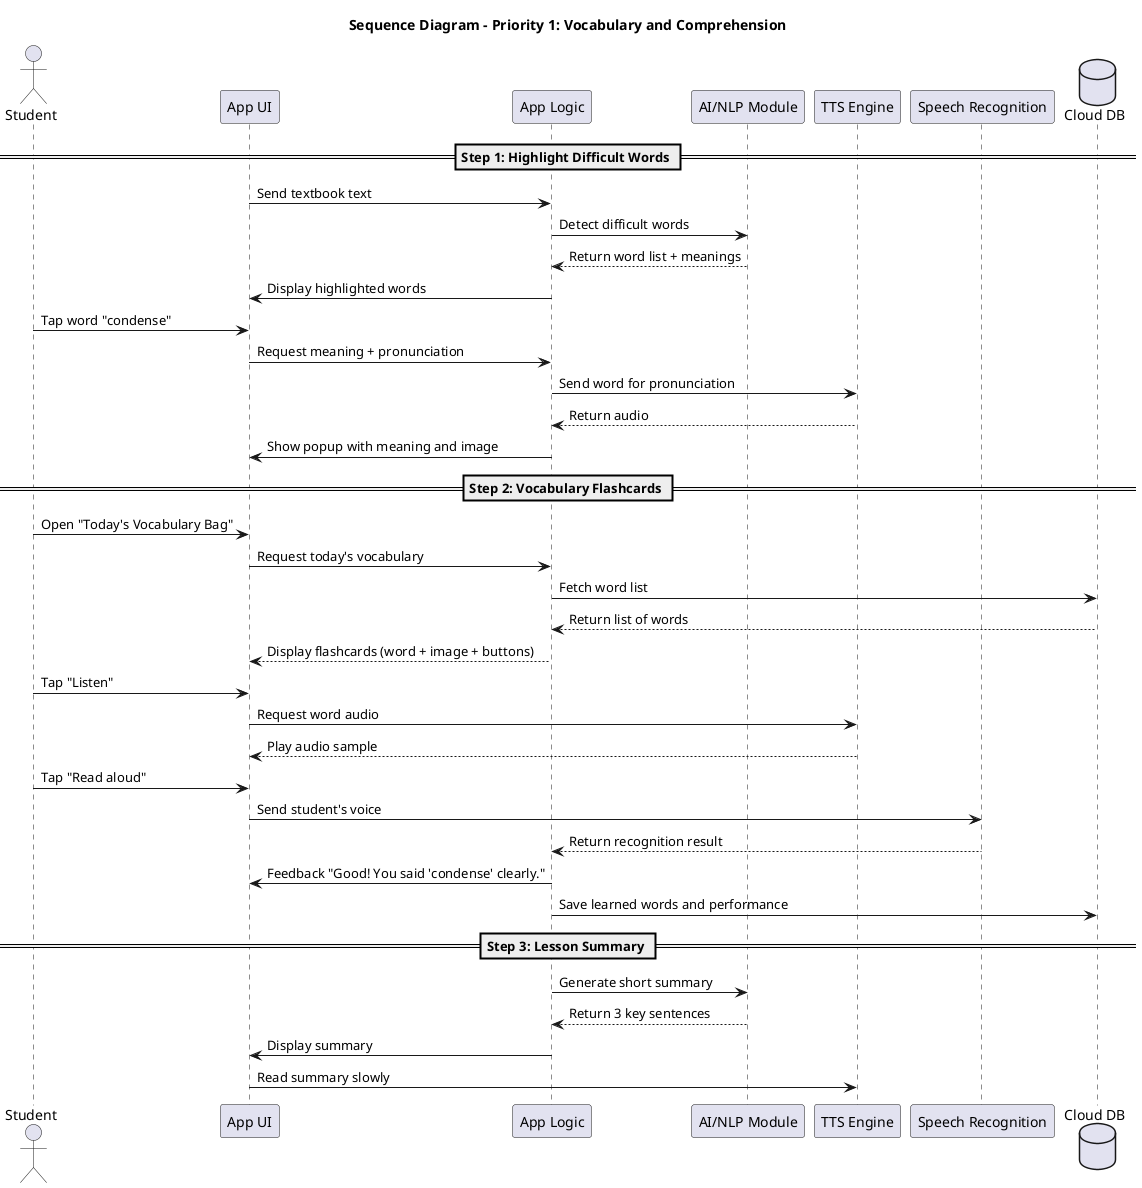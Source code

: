 @startuml VocabularyFlow
title Sequence Diagram - Priority 1: Vocabulary and Comprehension

actor "Student" as U
participant "App UI" as UI
participant "App Logic" as Logic
participant "AI/NLP Module" as NLP
participant "TTS Engine" as TTS
participant "Speech Recognition" as SR
database "Cloud DB" as DB

== Step 1: Highlight Difficult Words ==
UI -> Logic: Send textbook text
Logic -> NLP: Detect difficult words
NLP --> Logic: Return word list + meanings
Logic -> UI: Display highlighted words
U -> UI: Tap word "condense"
UI -> Logic: Request meaning + pronunciation
Logic -> TTS: Send word for pronunciation
TTS --> Logic: Return audio
Logic -> UI: Show popup with meaning and image

== Step 2: Vocabulary Flashcards ==

U -> UI: Open "Today's Vocabulary Bag"
UI -> Logic: Request today's vocabulary
Logic -> DB: Fetch word list
DB --> Logic: Return list of words
Logic --> UI: Display flashcards (word + image + buttons)

U -> UI: Tap "Listen"
UI -> TTS: Request word audio
TTS --> UI: Play audio sample

U -> UI: Tap "Read aloud"
UI -> SR: Send student's voice
SR --> Logic: Return recognition result
Logic -> UI: Feedback "Good! You said 'condense' clearly."

Logic -> DB: Save learned words and performance

== Step 3: Lesson Summary ==
Logic -> NLP: Generate short summary
NLP --> Logic: Return 3 key sentences
Logic -> UI: Display summary
UI -> TTS: Read summary slowly

@enduml
